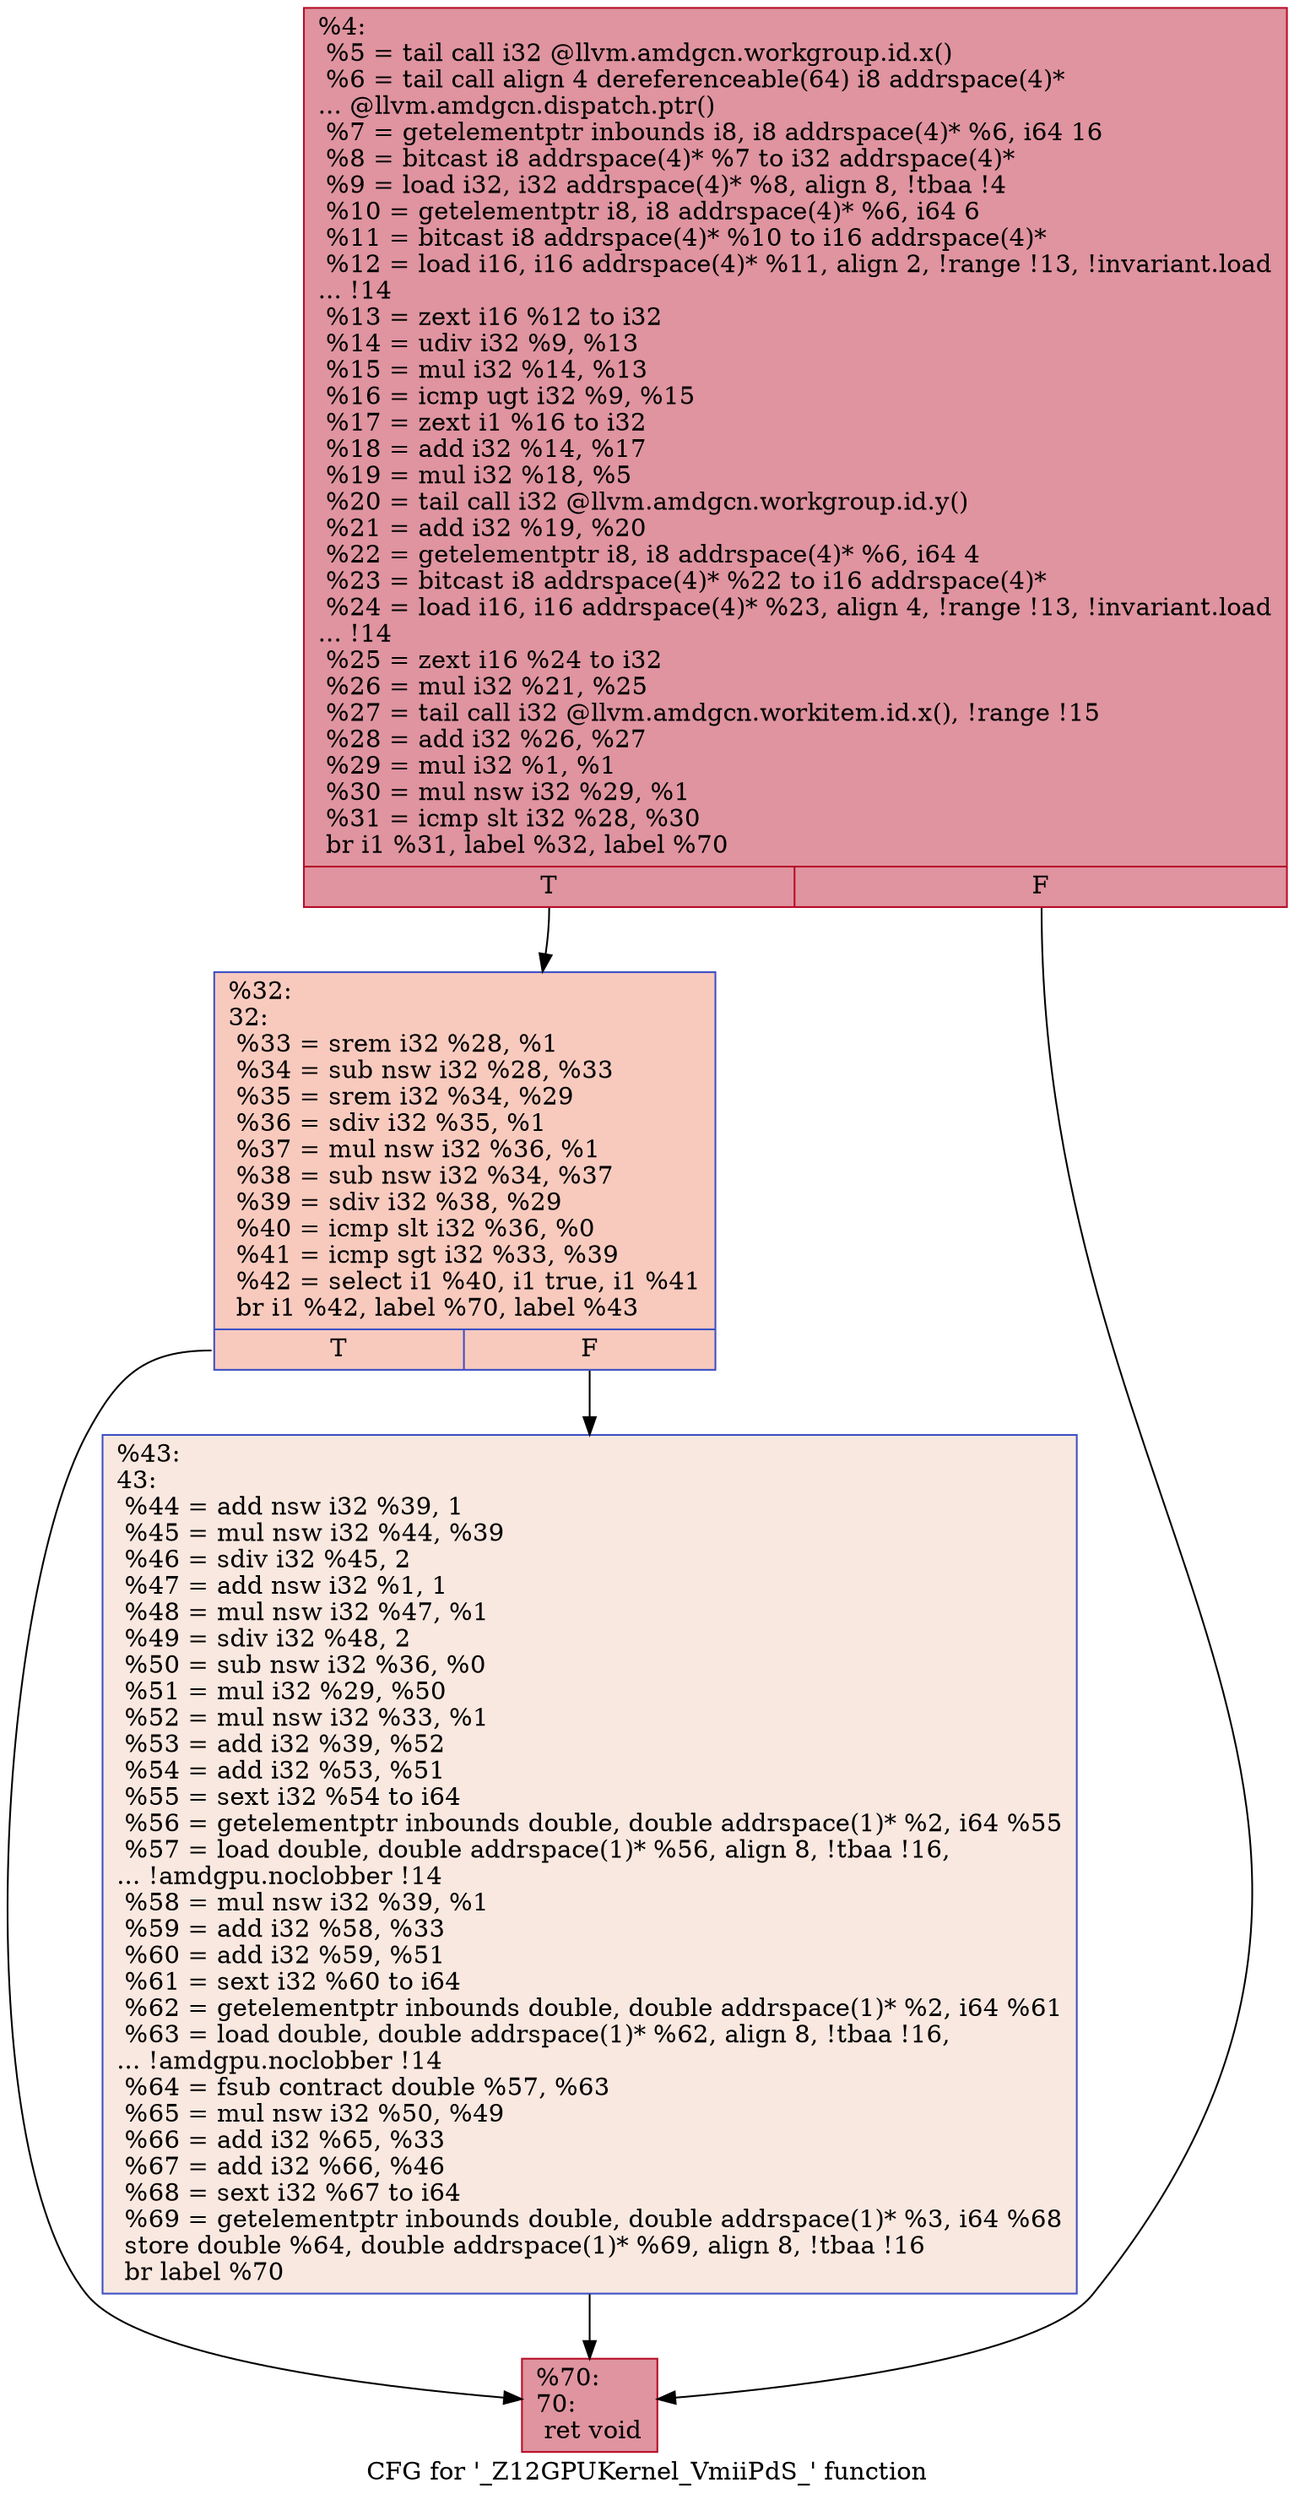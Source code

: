 digraph "CFG for '_Z12GPUKernel_VmiiPdS_' function" {
	label="CFG for '_Z12GPUKernel_VmiiPdS_' function";

	Node0x4a09980 [shape=record,color="#b70d28ff", style=filled, fillcolor="#b70d2870",label="{%4:\l  %5 = tail call i32 @llvm.amdgcn.workgroup.id.x()\l  %6 = tail call align 4 dereferenceable(64) i8 addrspace(4)*\l... @llvm.amdgcn.dispatch.ptr()\l  %7 = getelementptr inbounds i8, i8 addrspace(4)* %6, i64 16\l  %8 = bitcast i8 addrspace(4)* %7 to i32 addrspace(4)*\l  %9 = load i32, i32 addrspace(4)* %8, align 8, !tbaa !4\l  %10 = getelementptr i8, i8 addrspace(4)* %6, i64 6\l  %11 = bitcast i8 addrspace(4)* %10 to i16 addrspace(4)*\l  %12 = load i16, i16 addrspace(4)* %11, align 2, !range !13, !invariant.load\l... !14\l  %13 = zext i16 %12 to i32\l  %14 = udiv i32 %9, %13\l  %15 = mul i32 %14, %13\l  %16 = icmp ugt i32 %9, %15\l  %17 = zext i1 %16 to i32\l  %18 = add i32 %14, %17\l  %19 = mul i32 %18, %5\l  %20 = tail call i32 @llvm.amdgcn.workgroup.id.y()\l  %21 = add i32 %19, %20\l  %22 = getelementptr i8, i8 addrspace(4)* %6, i64 4\l  %23 = bitcast i8 addrspace(4)* %22 to i16 addrspace(4)*\l  %24 = load i16, i16 addrspace(4)* %23, align 4, !range !13, !invariant.load\l... !14\l  %25 = zext i16 %24 to i32\l  %26 = mul i32 %21, %25\l  %27 = tail call i32 @llvm.amdgcn.workitem.id.x(), !range !15\l  %28 = add i32 %26, %27\l  %29 = mul i32 %1, %1\l  %30 = mul nsw i32 %29, %1\l  %31 = icmp slt i32 %28, %30\l  br i1 %31, label %32, label %70\l|{<s0>T|<s1>F}}"];
	Node0x4a09980:s0 -> Node0x4a0d1c0;
	Node0x4a09980:s1 -> Node0x4a0d250;
	Node0x4a0d1c0 [shape=record,color="#3d50c3ff", style=filled, fillcolor="#ef886b70",label="{%32:\l32:                                               \l  %33 = srem i32 %28, %1\l  %34 = sub nsw i32 %28, %33\l  %35 = srem i32 %34, %29\l  %36 = sdiv i32 %35, %1\l  %37 = mul nsw i32 %36, %1\l  %38 = sub nsw i32 %34, %37\l  %39 = sdiv i32 %38, %29\l  %40 = icmp slt i32 %36, %0\l  %41 = icmp sgt i32 %33, %39\l  %42 = select i1 %40, i1 true, i1 %41\l  br i1 %42, label %70, label %43\l|{<s0>T|<s1>F}}"];
	Node0x4a0d1c0:s0 -> Node0x4a0d250;
	Node0x4a0d1c0:s1 -> Node0x4a0b910;
	Node0x4a0b910 [shape=record,color="#3d50c3ff", style=filled, fillcolor="#f1ccb870",label="{%43:\l43:                                               \l  %44 = add nsw i32 %39, 1\l  %45 = mul nsw i32 %44, %39\l  %46 = sdiv i32 %45, 2\l  %47 = add nsw i32 %1, 1\l  %48 = mul nsw i32 %47, %1\l  %49 = sdiv i32 %48, 2\l  %50 = sub nsw i32 %36, %0\l  %51 = mul i32 %29, %50\l  %52 = mul nsw i32 %33, %1\l  %53 = add i32 %39, %52\l  %54 = add i32 %53, %51\l  %55 = sext i32 %54 to i64\l  %56 = getelementptr inbounds double, double addrspace(1)* %2, i64 %55\l  %57 = load double, double addrspace(1)* %56, align 8, !tbaa !16,\l... !amdgpu.noclobber !14\l  %58 = mul nsw i32 %39, %1\l  %59 = add i32 %58, %33\l  %60 = add i32 %59, %51\l  %61 = sext i32 %60 to i64\l  %62 = getelementptr inbounds double, double addrspace(1)* %2, i64 %61\l  %63 = load double, double addrspace(1)* %62, align 8, !tbaa !16,\l... !amdgpu.noclobber !14\l  %64 = fsub contract double %57, %63\l  %65 = mul nsw i32 %50, %49\l  %66 = add i32 %65, %33\l  %67 = add i32 %66, %46\l  %68 = sext i32 %67 to i64\l  %69 = getelementptr inbounds double, double addrspace(1)* %3, i64 %68\l  store double %64, double addrspace(1)* %69, align 8, !tbaa !16\l  br label %70\l}"];
	Node0x4a0b910 -> Node0x4a0d250;
	Node0x4a0d250 [shape=record,color="#b70d28ff", style=filled, fillcolor="#b70d2870",label="{%70:\l70:                                               \l  ret void\l}"];
}
